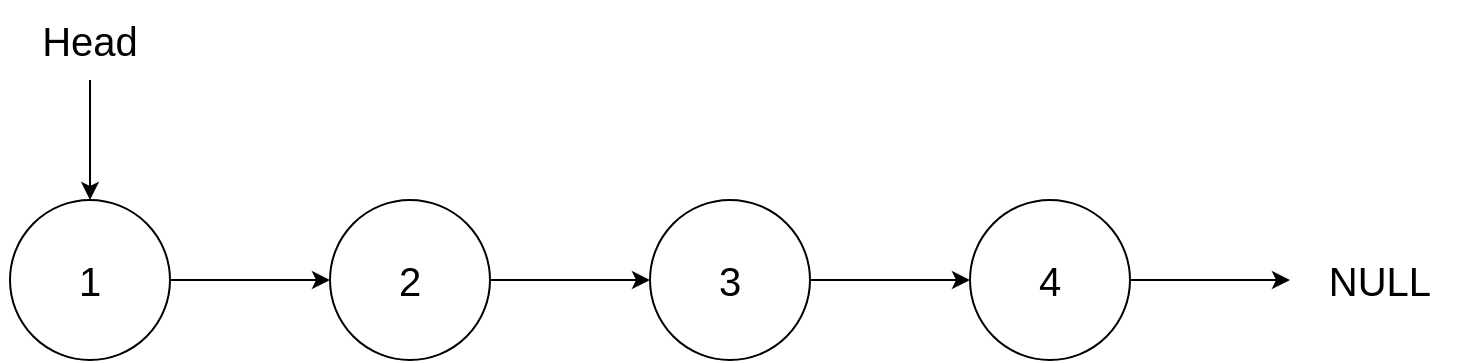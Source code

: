<mxfile version="13.0.2" type="device"><diagram id="dlyhHieWq1bY9t6kT-07" name="Page-1"><mxGraphModel dx="1422" dy="745" grid="1" gridSize="10" guides="1" tooltips="1" connect="1" arrows="1" fold="1" page="1" pageScale="1" pageWidth="850" pageHeight="1100" background="none" math="0" shadow="0"><root><mxCell id="0"/><mxCell id="1" parent="0"/><mxCell id="XB0dv-yu9dI_eDehdosY-5" style="edgeStyle=orthogonalEdgeStyle;rounded=0;orthogonalLoop=1;jettySize=auto;html=1;entryX=0;entryY=0.5;entryDx=0;entryDy=0;" edge="1" parent="1" source="XB0dv-yu9dI_eDehdosY-1" target="XB0dv-yu9dI_eDehdosY-2"><mxGeometry relative="1" as="geometry"/></mxCell><mxCell id="XB0dv-yu9dI_eDehdosY-1" value="&lt;font style=&quot;font-size: 20px&quot;&gt;1&lt;/font&gt;" style="ellipse;whiteSpace=wrap;html=1;aspect=fixed;" vertex="1" parent="1"><mxGeometry x="75" y="220" width="80" height="80" as="geometry"/></mxCell><mxCell id="XB0dv-yu9dI_eDehdosY-6" style="edgeStyle=orthogonalEdgeStyle;rounded=0;orthogonalLoop=1;jettySize=auto;html=1;entryX=0;entryY=0.5;entryDx=0;entryDy=0;" edge="1" parent="1" source="XB0dv-yu9dI_eDehdosY-2" target="XB0dv-yu9dI_eDehdosY-3"><mxGeometry relative="1" as="geometry"/></mxCell><mxCell id="XB0dv-yu9dI_eDehdosY-2" value="&lt;font style=&quot;font-size: 20px&quot;&gt;2&lt;/font&gt;" style="ellipse;whiteSpace=wrap;html=1;aspect=fixed;" vertex="1" parent="1"><mxGeometry x="235" y="220" width="80" height="80" as="geometry"/></mxCell><mxCell id="XB0dv-yu9dI_eDehdosY-7" style="edgeStyle=orthogonalEdgeStyle;rounded=0;orthogonalLoop=1;jettySize=auto;html=1;entryX=0;entryY=0.5;entryDx=0;entryDy=0;" edge="1" parent="1" source="XB0dv-yu9dI_eDehdosY-3" target="XB0dv-yu9dI_eDehdosY-4"><mxGeometry relative="1" as="geometry"/></mxCell><mxCell id="XB0dv-yu9dI_eDehdosY-3" value="&lt;font style=&quot;font-size: 20px&quot;&gt;3&lt;/font&gt;" style="ellipse;whiteSpace=wrap;html=1;aspect=fixed;" vertex="1" parent="1"><mxGeometry x="395" y="220" width="80" height="80" as="geometry"/></mxCell><mxCell id="XB0dv-yu9dI_eDehdosY-9" style="edgeStyle=orthogonalEdgeStyle;rounded=0;orthogonalLoop=1;jettySize=auto;html=1;" edge="1" parent="1" source="XB0dv-yu9dI_eDehdosY-4"><mxGeometry relative="1" as="geometry"><mxPoint x="715" y="260" as="targetPoint"/></mxGeometry></mxCell><mxCell id="XB0dv-yu9dI_eDehdosY-4" value="&lt;font style=&quot;font-size: 20px&quot;&gt;4&lt;/font&gt;" style="ellipse;whiteSpace=wrap;html=1;aspect=fixed;" vertex="1" parent="1"><mxGeometry x="555" y="220" width="80" height="80" as="geometry"/></mxCell><mxCell id="XB0dv-yu9dI_eDehdosY-11" style="edgeStyle=orthogonalEdgeStyle;rounded=0;orthogonalLoop=1;jettySize=auto;html=1;entryX=0.5;entryY=0;entryDx=0;entryDy=0;" edge="1" parent="1" source="XB0dv-yu9dI_eDehdosY-8" target="XB0dv-yu9dI_eDehdosY-1"><mxGeometry relative="1" as="geometry"/></mxCell><mxCell id="XB0dv-yu9dI_eDehdosY-8" value="&lt;font style=&quot;font-size: 20px&quot;&gt;Head&lt;/font&gt;" style="text;html=1;strokeColor=none;fillColor=none;align=center;verticalAlign=middle;whiteSpace=wrap;rounded=0;" vertex="1" parent="1"><mxGeometry x="70" y="120" width="90" height="40" as="geometry"/></mxCell><mxCell id="XB0dv-yu9dI_eDehdosY-10" value="&lt;font style=&quot;font-size: 20px&quot;&gt;NULL&lt;/font&gt;" style="text;html=1;strokeColor=none;fillColor=none;align=center;verticalAlign=middle;whiteSpace=wrap;rounded=0;" vertex="1" parent="1"><mxGeometry x="715" y="240" width="90" height="40" as="geometry"/></mxCell></root></mxGraphModel></diagram></mxfile>